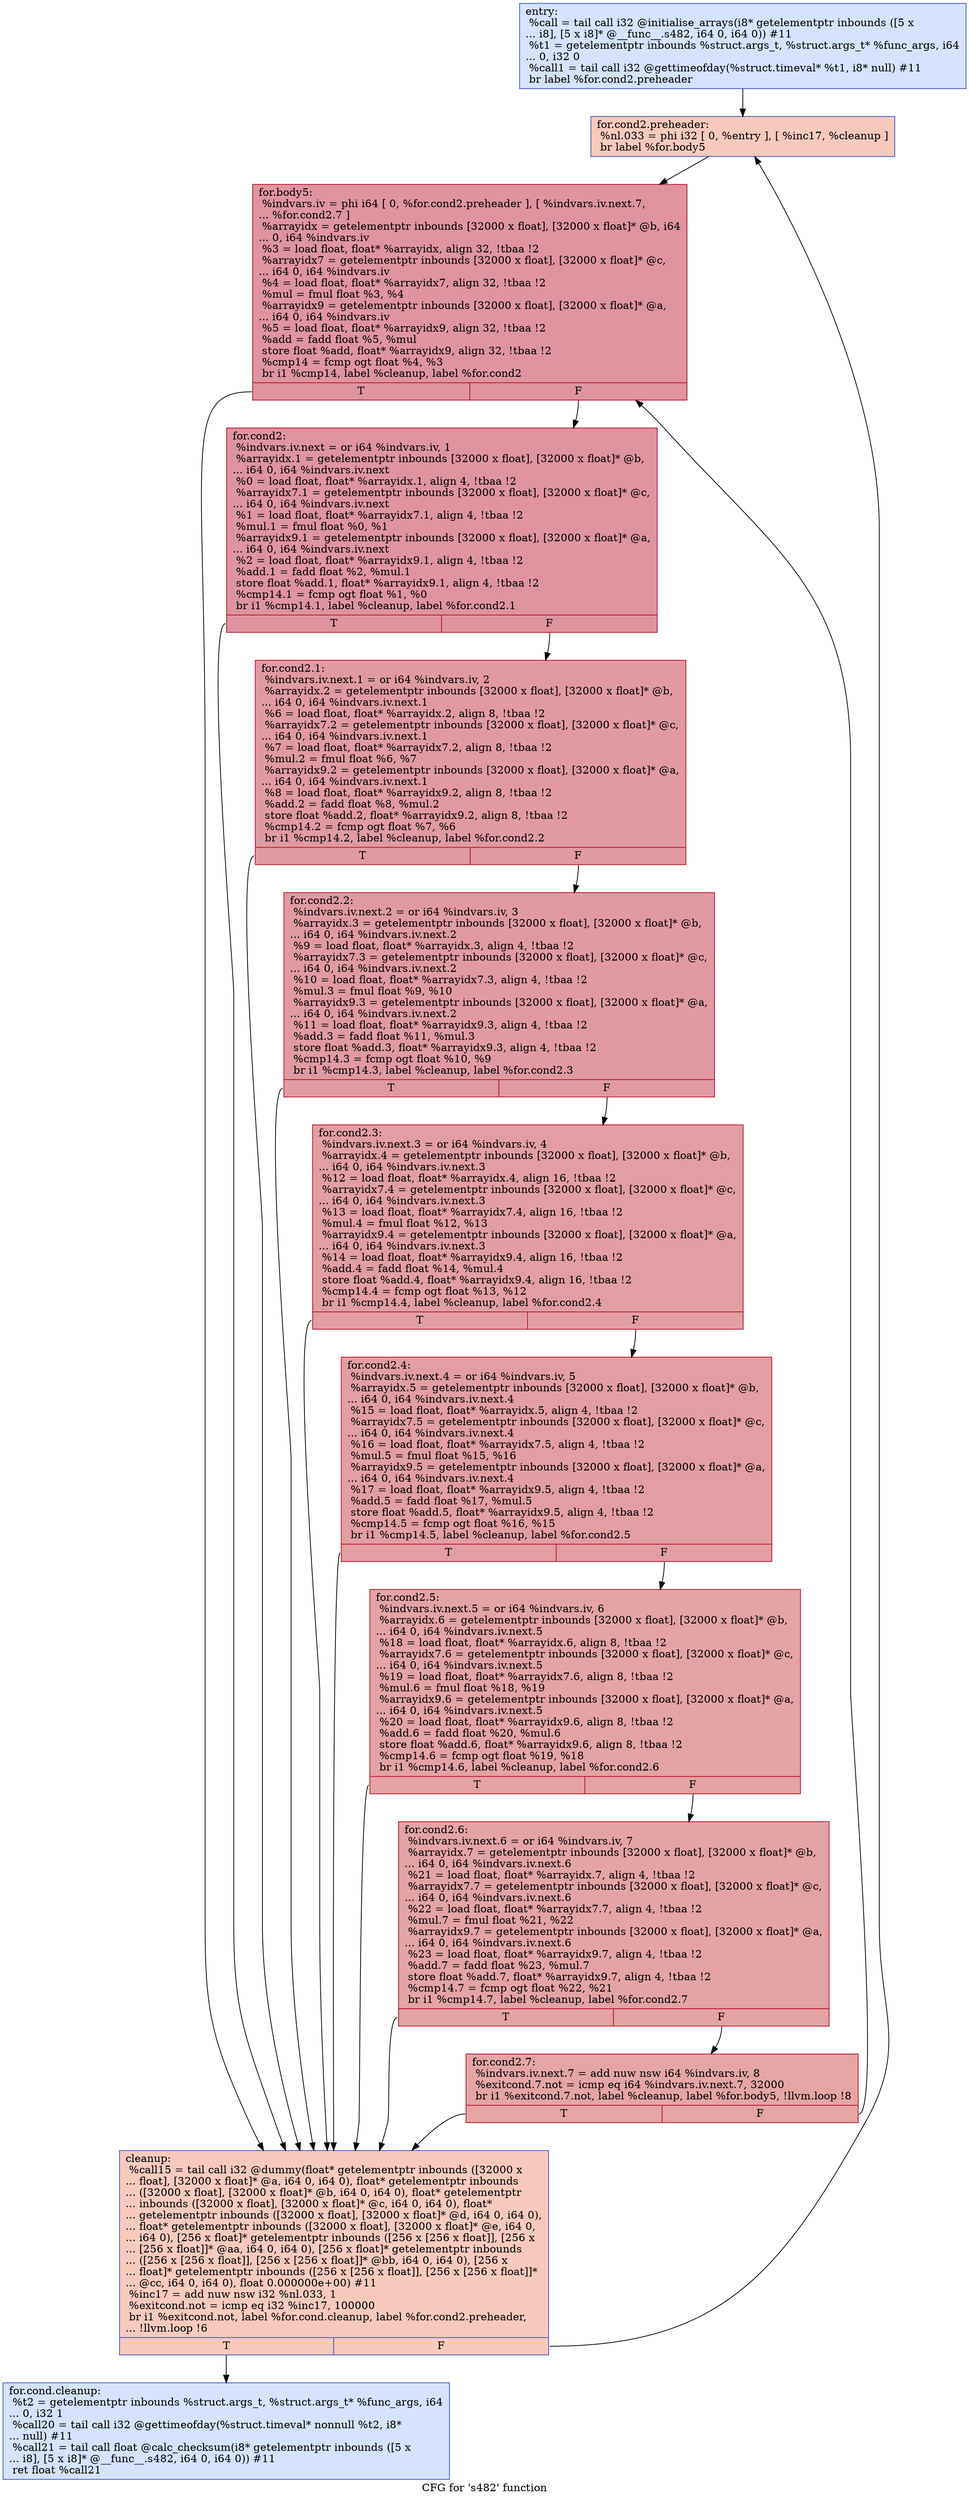 digraph "CFG for 's482' function" {
	label="CFG for 's482' function";

	Node0x564c93c8a710 [shape=record,color="#3d50c3ff", style=filled, fillcolor="#a1c0ff70",label="{entry:\l  %call = tail call i32 @initialise_arrays(i8* getelementptr inbounds ([5 x\l... i8], [5 x i8]* @__func__.s482, i64 0, i64 0)) #11\l  %t1 = getelementptr inbounds %struct.args_t, %struct.args_t* %func_args, i64\l... 0, i32 0\l  %call1 = tail call i32 @gettimeofday(%struct.timeval* %t1, i8* null) #11\l  br label %for.cond2.preheader\l}"];
	Node0x564c93c8a710 -> Node0x564c93c8abb0;
	Node0x564c93c8abb0 [shape=record,color="#3d50c3ff", style=filled, fillcolor="#ef886b70",label="{for.cond2.preheader:                              \l  %nl.033 = phi i32 [ 0, %entry ], [ %inc17, %cleanup ]\l  br label %for.body5\l}"];
	Node0x564c93c8abb0 -> Node0x564c93c8ad80;
	Node0x564c93c8ae70 [shape=record,color="#3d50c3ff", style=filled, fillcolor="#a1c0ff70",label="{for.cond.cleanup:                                 \l  %t2 = getelementptr inbounds %struct.args_t, %struct.args_t* %func_args, i64\l... 0, i32 1\l  %call20 = tail call i32 @gettimeofday(%struct.timeval* nonnull %t2, i8*\l... null) #11\l  %call21 = tail call float @calc_checksum(i8* getelementptr inbounds ([5 x\l... i8], [5 x i8]* @__func__.s482, i64 0, i64 0)) #11\l  ret float %call21\l}"];
	Node0x564c93c8a670 [shape=record,color="#b70d28ff", style=filled, fillcolor="#b70d2870",label="{for.cond2:                                        \l  %indvars.iv.next = or i64 %indvars.iv, 1\l  %arrayidx.1 = getelementptr inbounds [32000 x float], [32000 x float]* @b,\l... i64 0, i64 %indvars.iv.next\l  %0 = load float, float* %arrayidx.1, align 4, !tbaa !2\l  %arrayidx7.1 = getelementptr inbounds [32000 x float], [32000 x float]* @c,\l... i64 0, i64 %indvars.iv.next\l  %1 = load float, float* %arrayidx7.1, align 4, !tbaa !2\l  %mul.1 = fmul float %0, %1\l  %arrayidx9.1 = getelementptr inbounds [32000 x float], [32000 x float]* @a,\l... i64 0, i64 %indvars.iv.next\l  %2 = load float, float* %arrayidx9.1, align 4, !tbaa !2\l  %add.1 = fadd float %2, %mul.1\l  store float %add.1, float* %arrayidx9.1, align 4, !tbaa !2\l  %cmp14.1 = fcmp ogt float %1, %0\l  br i1 %cmp14.1, label %cleanup, label %for.cond2.1\l|{<s0>T|<s1>F}}"];
	Node0x564c93c8a670:s0 -> Node0x564c93c8aca0;
	Node0x564c93c8a670:s1 -> Node0x564c93c8bc40;
	Node0x564c93c8ad80 [shape=record,color="#b70d28ff", style=filled, fillcolor="#b70d2870",label="{for.body5:                                        \l  %indvars.iv = phi i64 [ 0, %for.cond2.preheader ], [ %indvars.iv.next.7,\l... %for.cond2.7 ]\l  %arrayidx = getelementptr inbounds [32000 x float], [32000 x float]* @b, i64\l... 0, i64 %indvars.iv\l  %3 = load float, float* %arrayidx, align 32, !tbaa !2\l  %arrayidx7 = getelementptr inbounds [32000 x float], [32000 x float]* @c,\l... i64 0, i64 %indvars.iv\l  %4 = load float, float* %arrayidx7, align 32, !tbaa !2\l  %mul = fmul float %3, %4\l  %arrayidx9 = getelementptr inbounds [32000 x float], [32000 x float]* @a,\l... i64 0, i64 %indvars.iv\l  %5 = load float, float* %arrayidx9, align 32, !tbaa !2\l  %add = fadd float %5, %mul\l  store float %add, float* %arrayidx9, align 32, !tbaa !2\l  %cmp14 = fcmp ogt float %4, %3\l  br i1 %cmp14, label %cleanup, label %for.cond2\l|{<s0>T|<s1>F}}"];
	Node0x564c93c8ad80:s0 -> Node0x564c93c8aca0;
	Node0x564c93c8ad80:s1 -> Node0x564c93c8a670;
	Node0x564c93c8aca0 [shape=record,color="#3d50c3ff", style=filled, fillcolor="#ef886b70",label="{cleanup:                                          \l  %call15 = tail call i32 @dummy(float* getelementptr inbounds ([32000 x\l... float], [32000 x float]* @a, i64 0, i64 0), float* getelementptr inbounds\l... ([32000 x float], [32000 x float]* @b, i64 0, i64 0), float* getelementptr\l... inbounds ([32000 x float], [32000 x float]* @c, i64 0, i64 0), float*\l... getelementptr inbounds ([32000 x float], [32000 x float]* @d, i64 0, i64 0),\l... float* getelementptr inbounds ([32000 x float], [32000 x float]* @e, i64 0,\l... i64 0), [256 x float]* getelementptr inbounds ([256 x [256 x float]], [256 x\l... [256 x float]]* @aa, i64 0, i64 0), [256 x float]* getelementptr inbounds\l... ([256 x [256 x float]], [256 x [256 x float]]* @bb, i64 0, i64 0), [256 x\l... float]* getelementptr inbounds ([256 x [256 x float]], [256 x [256 x float]]*\l... @cc, i64 0, i64 0), float 0.000000e+00) #11\l  %inc17 = add nuw nsw i32 %nl.033, 1\l  %exitcond.not = icmp eq i32 %inc17, 100000\l  br i1 %exitcond.not, label %for.cond.cleanup, label %for.cond2.preheader,\l... !llvm.loop !6\l|{<s0>T|<s1>F}}"];
	Node0x564c93c8aca0:s0 -> Node0x564c93c8ae70;
	Node0x564c93c8aca0:s1 -> Node0x564c93c8abb0;
	Node0x564c93c8bc40 [shape=record,color="#b70d28ff", style=filled, fillcolor="#bb1b2c70",label="{for.cond2.1:                                      \l  %indvars.iv.next.1 = or i64 %indvars.iv, 2\l  %arrayidx.2 = getelementptr inbounds [32000 x float], [32000 x float]* @b,\l... i64 0, i64 %indvars.iv.next.1\l  %6 = load float, float* %arrayidx.2, align 8, !tbaa !2\l  %arrayidx7.2 = getelementptr inbounds [32000 x float], [32000 x float]* @c,\l... i64 0, i64 %indvars.iv.next.1\l  %7 = load float, float* %arrayidx7.2, align 8, !tbaa !2\l  %mul.2 = fmul float %6, %7\l  %arrayidx9.2 = getelementptr inbounds [32000 x float], [32000 x float]* @a,\l... i64 0, i64 %indvars.iv.next.1\l  %8 = load float, float* %arrayidx9.2, align 8, !tbaa !2\l  %add.2 = fadd float %8, %mul.2\l  store float %add.2, float* %arrayidx9.2, align 8, !tbaa !2\l  %cmp14.2 = fcmp ogt float %7, %6\l  br i1 %cmp14.2, label %cleanup, label %for.cond2.2\l|{<s0>T|<s1>F}}"];
	Node0x564c93c8bc40:s0 -> Node0x564c93c8aca0;
	Node0x564c93c8bc40:s1 -> Node0x564c93c8c590;
	Node0x564c93c8c590 [shape=record,color="#b70d28ff", style=filled, fillcolor="#bb1b2c70",label="{for.cond2.2:                                      \l  %indvars.iv.next.2 = or i64 %indvars.iv, 3\l  %arrayidx.3 = getelementptr inbounds [32000 x float], [32000 x float]* @b,\l... i64 0, i64 %indvars.iv.next.2\l  %9 = load float, float* %arrayidx.3, align 4, !tbaa !2\l  %arrayidx7.3 = getelementptr inbounds [32000 x float], [32000 x float]* @c,\l... i64 0, i64 %indvars.iv.next.2\l  %10 = load float, float* %arrayidx7.3, align 4, !tbaa !2\l  %mul.3 = fmul float %9, %10\l  %arrayidx9.3 = getelementptr inbounds [32000 x float], [32000 x float]* @a,\l... i64 0, i64 %indvars.iv.next.2\l  %11 = load float, float* %arrayidx9.3, align 4, !tbaa !2\l  %add.3 = fadd float %11, %mul.3\l  store float %add.3, float* %arrayidx9.3, align 4, !tbaa !2\l  %cmp14.3 = fcmp ogt float %10, %9\l  br i1 %cmp14.3, label %cleanup, label %for.cond2.3\l|{<s0>T|<s1>F}}"];
	Node0x564c93c8c590:s0 -> Node0x564c93c8aca0;
	Node0x564c93c8c590:s1 -> Node0x564c93c8dec0;
	Node0x564c93c8dec0 [shape=record,color="#b70d28ff", style=filled, fillcolor="#be242e70",label="{for.cond2.3:                                      \l  %indvars.iv.next.3 = or i64 %indvars.iv, 4\l  %arrayidx.4 = getelementptr inbounds [32000 x float], [32000 x float]* @b,\l... i64 0, i64 %indvars.iv.next.3\l  %12 = load float, float* %arrayidx.4, align 16, !tbaa !2\l  %arrayidx7.4 = getelementptr inbounds [32000 x float], [32000 x float]* @c,\l... i64 0, i64 %indvars.iv.next.3\l  %13 = load float, float* %arrayidx7.4, align 16, !tbaa !2\l  %mul.4 = fmul float %12, %13\l  %arrayidx9.4 = getelementptr inbounds [32000 x float], [32000 x float]* @a,\l... i64 0, i64 %indvars.iv.next.3\l  %14 = load float, float* %arrayidx9.4, align 16, !tbaa !2\l  %add.4 = fadd float %14, %mul.4\l  store float %add.4, float* %arrayidx9.4, align 16, !tbaa !2\l  %cmp14.4 = fcmp ogt float %13, %12\l  br i1 %cmp14.4, label %cleanup, label %for.cond2.4\l|{<s0>T|<s1>F}}"];
	Node0x564c93c8dec0:s0 -> Node0x564c93c8aca0;
	Node0x564c93c8dec0:s1 -> Node0x564c93c8ea70;
	Node0x564c93c8ea70 [shape=record,color="#b70d28ff", style=filled, fillcolor="#be242e70",label="{for.cond2.4:                                      \l  %indvars.iv.next.4 = or i64 %indvars.iv, 5\l  %arrayidx.5 = getelementptr inbounds [32000 x float], [32000 x float]* @b,\l... i64 0, i64 %indvars.iv.next.4\l  %15 = load float, float* %arrayidx.5, align 4, !tbaa !2\l  %arrayidx7.5 = getelementptr inbounds [32000 x float], [32000 x float]* @c,\l... i64 0, i64 %indvars.iv.next.4\l  %16 = load float, float* %arrayidx7.5, align 4, !tbaa !2\l  %mul.5 = fmul float %15, %16\l  %arrayidx9.5 = getelementptr inbounds [32000 x float], [32000 x float]* @a,\l... i64 0, i64 %indvars.iv.next.4\l  %17 = load float, float* %arrayidx9.5, align 4, !tbaa !2\l  %add.5 = fadd float %17, %mul.5\l  store float %add.5, float* %arrayidx9.5, align 4, !tbaa !2\l  %cmp14.5 = fcmp ogt float %16, %15\l  br i1 %cmp14.5, label %cleanup, label %for.cond2.5\l|{<s0>T|<s1>F}}"];
	Node0x564c93c8ea70:s0 -> Node0x564c93c8aca0;
	Node0x564c93c8ea70:s1 -> Node0x564c93c8f290;
	Node0x564c93c8f290 [shape=record,color="#b70d28ff", style=filled, fillcolor="#c32e3170",label="{for.cond2.5:                                      \l  %indvars.iv.next.5 = or i64 %indvars.iv, 6\l  %arrayidx.6 = getelementptr inbounds [32000 x float], [32000 x float]* @b,\l... i64 0, i64 %indvars.iv.next.5\l  %18 = load float, float* %arrayidx.6, align 8, !tbaa !2\l  %arrayidx7.6 = getelementptr inbounds [32000 x float], [32000 x float]* @c,\l... i64 0, i64 %indvars.iv.next.5\l  %19 = load float, float* %arrayidx7.6, align 8, !tbaa !2\l  %mul.6 = fmul float %18, %19\l  %arrayidx9.6 = getelementptr inbounds [32000 x float], [32000 x float]* @a,\l... i64 0, i64 %indvars.iv.next.5\l  %20 = load float, float* %arrayidx9.6, align 8, !tbaa !2\l  %add.6 = fadd float %20, %mul.6\l  store float %add.6, float* %arrayidx9.6, align 8, !tbaa !2\l  %cmp14.6 = fcmp ogt float %19, %18\l  br i1 %cmp14.6, label %cleanup, label %for.cond2.6\l|{<s0>T|<s1>F}}"];
	Node0x564c93c8f290:s0 -> Node0x564c93c8aca0;
	Node0x564c93c8f290:s1 -> Node0x564c93c8fb40;
	Node0x564c93c8fb40 [shape=record,color="#b70d28ff", style=filled, fillcolor="#c32e3170",label="{for.cond2.6:                                      \l  %indvars.iv.next.6 = or i64 %indvars.iv, 7\l  %arrayidx.7 = getelementptr inbounds [32000 x float], [32000 x float]* @b,\l... i64 0, i64 %indvars.iv.next.6\l  %21 = load float, float* %arrayidx.7, align 4, !tbaa !2\l  %arrayidx7.7 = getelementptr inbounds [32000 x float], [32000 x float]* @c,\l... i64 0, i64 %indvars.iv.next.6\l  %22 = load float, float* %arrayidx7.7, align 4, !tbaa !2\l  %mul.7 = fmul float %21, %22\l  %arrayidx9.7 = getelementptr inbounds [32000 x float], [32000 x float]* @a,\l... i64 0, i64 %indvars.iv.next.6\l  %23 = load float, float* %arrayidx9.7, align 4, !tbaa !2\l  %add.7 = fadd float %23, %mul.7\l  store float %add.7, float* %arrayidx9.7, align 4, !tbaa !2\l  %cmp14.7 = fcmp ogt float %22, %21\l  br i1 %cmp14.7, label %cleanup, label %for.cond2.7\l|{<s0>T|<s1>F}}"];
	Node0x564c93c8fb40:s0 -> Node0x564c93c8aca0;
	Node0x564c93c8fb40:s1 -> Node0x564c93c8be80;
	Node0x564c93c8be80 [shape=record,color="#b70d28ff", style=filled, fillcolor="#c5333470",label="{for.cond2.7:                                      \l  %indvars.iv.next.7 = add nuw nsw i64 %indvars.iv, 8\l  %exitcond.7.not = icmp eq i64 %indvars.iv.next.7, 32000\l  br i1 %exitcond.7.not, label %cleanup, label %for.body5, !llvm.loop !8\l|{<s0>T|<s1>F}}"];
	Node0x564c93c8be80:s0 -> Node0x564c93c8aca0;
	Node0x564c93c8be80:s1 -> Node0x564c93c8ad80;
}
